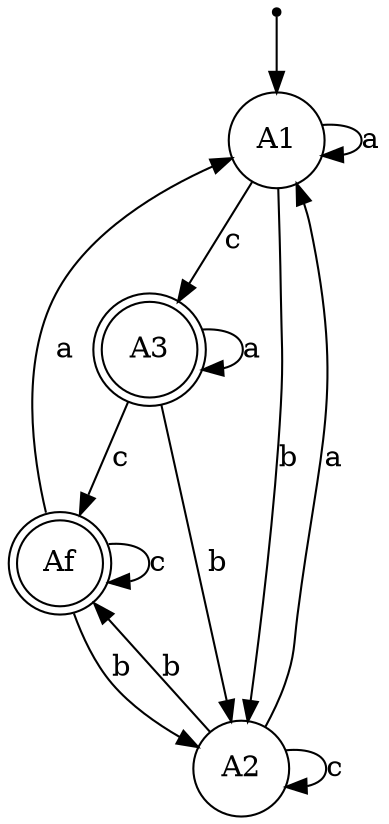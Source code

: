 digraph finite_state_machine {
    node [shape = point ]; St;
    node [shape = doublecircle]; Af; A3;

    node [shape = circle];
    St -> A1;
    A1 -> A1 [label = "a"];
    A1 -> A2 [label = "b"];
    A1 -> A3 [label = "c"];
    A2 -> A1 [label = "a"];
    A2 -> Af [label = "b"];
    A2 -> A2 [label = "c"];
    A3 -> A3 [label = "a"];
    A3 -> Af [label = "c"];
    A3 -> A2 [label = "b"];
    Af -> A1 [label = "a"];
    Af -> Af [label = "c"];
    Af -> A2 [label = "b"];
}
